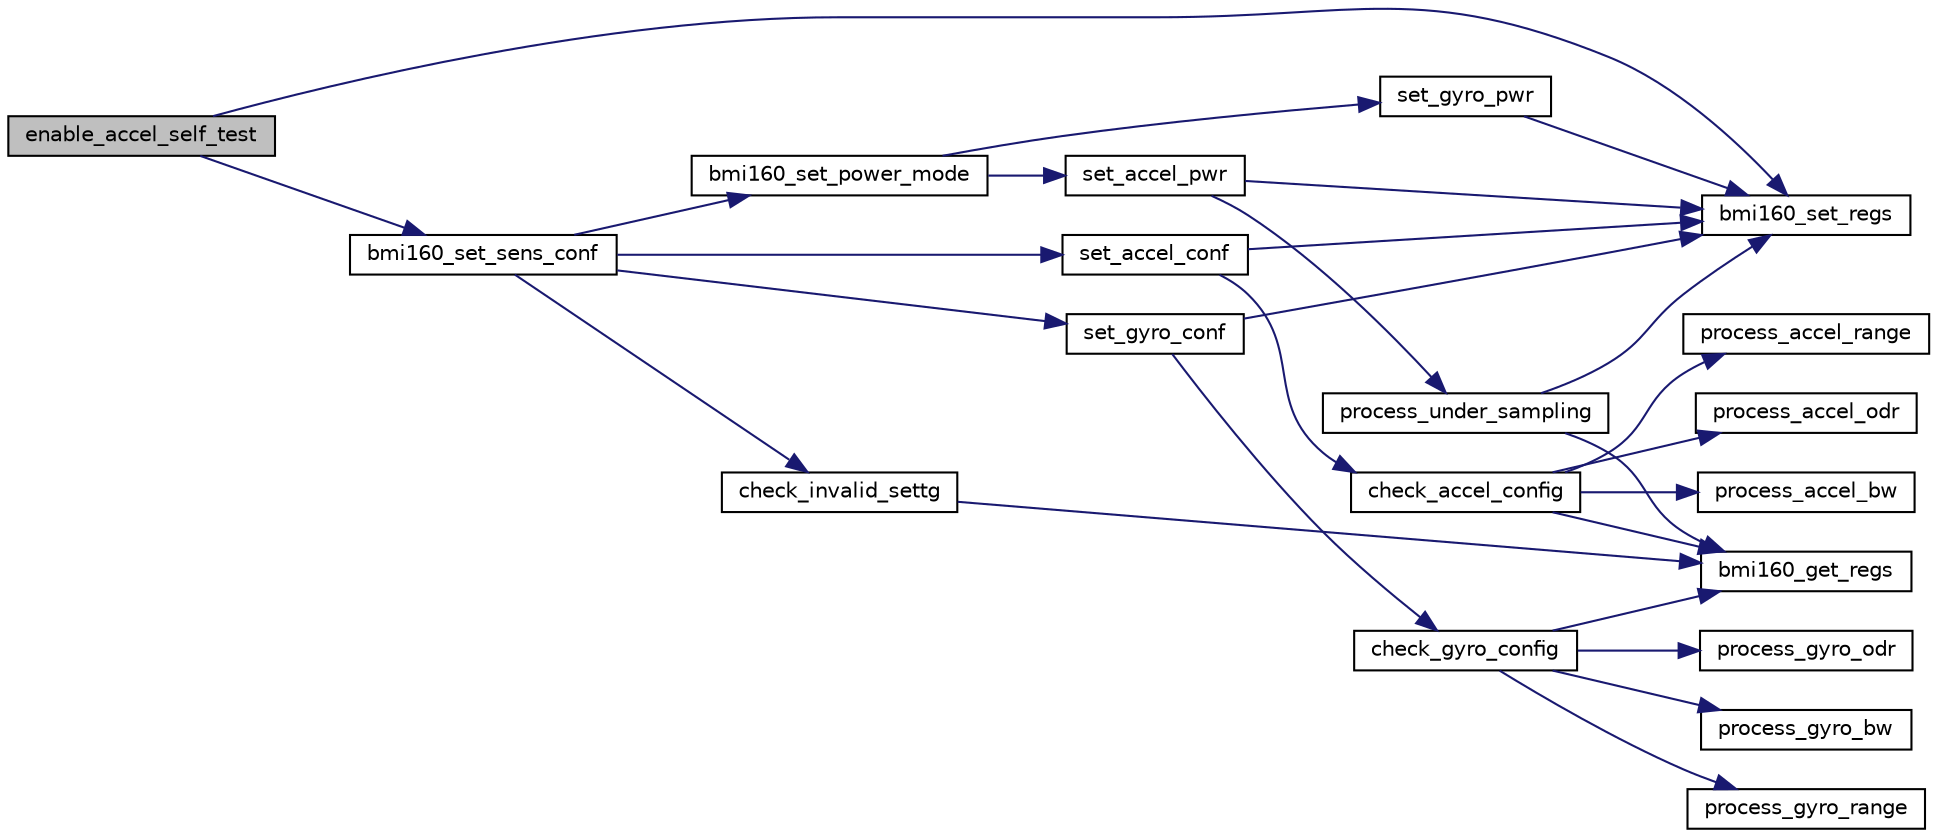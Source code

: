 digraph "enable_accel_self_test"
{
  edge [fontname="Helvetica",fontsize="10",labelfontname="Helvetica",labelfontsize="10"];
  node [fontname="Helvetica",fontsize="10",shape=record];
  rankdir="LR";
  Node1 [label="enable_accel_self_test",height=0.2,width=0.4,color="black", fillcolor="grey75", style="filled", fontcolor="black"];
  Node1 -> Node2 [color="midnightblue",fontsize="10",style="solid",fontname="Helvetica"];
  Node2 [label="bmi160_set_sens_conf",height=0.2,width=0.4,color="black", fillcolor="white", style="filled",URL="$bmi160_8c.html#ab098d2c7fda2965b1699ae13d2a8ffc8",tooltip="This API configures the power mode, range and bandwidth of sensor. "];
  Node2 -> Node3 [color="midnightblue",fontsize="10",style="solid",fontname="Helvetica"];
  Node3 [label="set_accel_conf",height=0.2,width=0.4,color="black", fillcolor="white", style="filled",URL="$bmi160_8c.html#ab26d07d82b0d2cf6514e2c8399b512cf",tooltip="This API set the accel configuration. "];
  Node3 -> Node4 [color="midnightblue",fontsize="10",style="solid",fontname="Helvetica"];
  Node4 [label="check_accel_config",height=0.2,width=0.4,color="black", fillcolor="white", style="filled",URL="$bmi160_8c.html#ad5d8ba2079f821934b6314e535e32391",tooltip="This API check the accel configuration. "];
  Node4 -> Node5 [color="midnightblue",fontsize="10",style="solid",fontname="Helvetica"];
  Node5 [label="bmi160_get_regs",height=0.2,width=0.4,color="black", fillcolor="white", style="filled",URL="$bmi160_8c.html#a9bebc4a575526f49e625a87de9478e04",tooltip="This API reads the data from the given register address of sensor. "];
  Node4 -> Node6 [color="midnightblue",fontsize="10",style="solid",fontname="Helvetica"];
  Node6 [label="process_accel_odr",height=0.2,width=0.4,color="black", fillcolor="white", style="filled",URL="$bmi160_8c.html#ac0846783ecfe54d66486f700b2899dde",tooltip="This API process the accel odr. "];
  Node4 -> Node7 [color="midnightblue",fontsize="10",style="solid",fontname="Helvetica"];
  Node7 [label="process_accel_bw",height=0.2,width=0.4,color="black", fillcolor="white", style="filled",URL="$bmi160_8c.html#a01eeff4e5c29ad0fe40e17c59896b7c1",tooltip="This API process the accel bandwidth. "];
  Node4 -> Node8 [color="midnightblue",fontsize="10",style="solid",fontname="Helvetica"];
  Node8 [label="process_accel_range",height=0.2,width=0.4,color="black", fillcolor="white", style="filled",URL="$bmi160_8c.html#a8c2bbb0f609cf4bba4ea21874b27250f",tooltip="This API process the accel range. "];
  Node3 -> Node9 [color="midnightblue",fontsize="10",style="solid",fontname="Helvetica"];
  Node9 [label="bmi160_set_regs",height=0.2,width=0.4,color="black", fillcolor="white", style="filled",URL="$bmi160_8c.html#a5bea435582a9fdb2c331f64b61e0d6c5",tooltip="This API writes the given data to the register address of sensor. "];
  Node2 -> Node10 [color="midnightblue",fontsize="10",style="solid",fontname="Helvetica"];
  Node10 [label="set_gyro_conf",height=0.2,width=0.4,color="black", fillcolor="white", style="filled",URL="$bmi160_8c.html#a569ccaf7f9e93552375bd931532b3fa0",tooltip="This API set the gyro configuration. "];
  Node10 -> Node11 [color="midnightblue",fontsize="10",style="solid",fontname="Helvetica"];
  Node11 [label="check_gyro_config",height=0.2,width=0.4,color="black", fillcolor="white", style="filled",URL="$bmi160_8c.html#ae220f75be9ef4118d6a10f2fbc7d5f39",tooltip="This API check the gyro configuration. "];
  Node11 -> Node5 [color="midnightblue",fontsize="10",style="solid",fontname="Helvetica"];
  Node11 -> Node12 [color="midnightblue",fontsize="10",style="solid",fontname="Helvetica"];
  Node12 [label="process_gyro_odr",height=0.2,width=0.4,color="black", fillcolor="white", style="filled",URL="$bmi160_8c.html#af25ade4d7b191077afad62e3a403a5f1",tooltip="This API process the gyro odr. "];
  Node11 -> Node13 [color="midnightblue",fontsize="10",style="solid",fontname="Helvetica"];
  Node13 [label="process_gyro_bw",height=0.2,width=0.4,color="black", fillcolor="white", style="filled",URL="$bmi160_8c.html#a8f21b3836c94eb95ce344037abd1a05d",tooltip="This API process the gyro bandwidth. "];
  Node11 -> Node14 [color="midnightblue",fontsize="10",style="solid",fontname="Helvetica"];
  Node14 [label="process_gyro_range",height=0.2,width=0.4,color="black", fillcolor="white", style="filled",URL="$bmi160_8c.html#a9f25472035277ec820771123f01fc481",tooltip="This API process the gyro range. "];
  Node10 -> Node9 [color="midnightblue",fontsize="10",style="solid",fontname="Helvetica"];
  Node2 -> Node15 [color="midnightblue",fontsize="10",style="solid",fontname="Helvetica"];
  Node15 [label="bmi160_set_power_mode",height=0.2,width=0.4,color="black", fillcolor="white", style="filled",URL="$bmi160_8c.html#a897ca5f1bfbcd1385ace2c05f9f4aef6",tooltip="This API sets the power mode of the sensor. "];
  Node15 -> Node16 [color="midnightblue",fontsize="10",style="solid",fontname="Helvetica"];
  Node16 [label="set_accel_pwr",height=0.2,width=0.4,color="black", fillcolor="white", style="filled",URL="$bmi160_8c.html#a5008db1759072b81bb4e971bba1d892d",tooltip="This API sets the accel power mode. "];
  Node16 -> Node17 [color="midnightblue",fontsize="10",style="solid",fontname="Helvetica"];
  Node17 [label="process_under_sampling",height=0.2,width=0.4,color="black", fillcolor="white", style="filled",URL="$bmi160_8c.html#ab226b75d0953cfbcc84ea9be85f5f285",tooltip="This API process the undersampling setting of Accel. "];
  Node17 -> Node5 [color="midnightblue",fontsize="10",style="solid",fontname="Helvetica"];
  Node17 -> Node9 [color="midnightblue",fontsize="10",style="solid",fontname="Helvetica"];
  Node16 -> Node9 [color="midnightblue",fontsize="10",style="solid",fontname="Helvetica"];
  Node15 -> Node18 [color="midnightblue",fontsize="10",style="solid",fontname="Helvetica"];
  Node18 [label="set_gyro_pwr",height=0.2,width=0.4,color="black", fillcolor="white", style="filled",URL="$bmi160_8c.html#af8658ccaf254acd34799e0f2b70da40a",tooltip="This API sets the gyro power mode. "];
  Node18 -> Node9 [color="midnightblue",fontsize="10",style="solid",fontname="Helvetica"];
  Node2 -> Node19 [color="midnightblue",fontsize="10",style="solid",fontname="Helvetica"];
  Node19 [label="check_invalid_settg",height=0.2,width=0.4,color="black", fillcolor="white", style="filled",URL="$bmi160_8c.html#a5b556e4ad9ecd78bffbecf001be144a7",tooltip="This API checks the invalid settings for ODR & Bw for Accel and Gyro. "];
  Node19 -> Node5 [color="midnightblue",fontsize="10",style="solid",fontname="Helvetica"];
  Node1 -> Node9 [color="midnightblue",fontsize="10",style="solid",fontname="Helvetica"];
}
